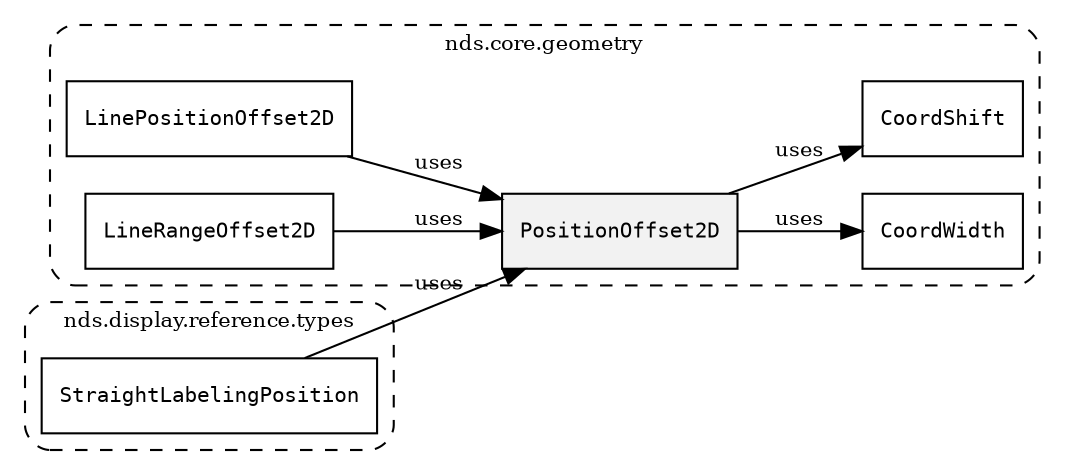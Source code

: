 /**
 * This dot file creates symbol collaboration diagram for PositionOffset2D.
 */
digraph ZSERIO
{
    node [shape=box, fontsize=10];
    rankdir="LR";
    fontsize=10;
    tooltip="PositionOffset2D collaboration diagram";

    subgraph "cluster_nds.core.geometry"
    {
        style="dashed, rounded";
        label="nds.core.geometry";
        tooltip="Package nds.core.geometry";
        href="../../../content/packages/nds.core.geometry.html#Package-nds-core-geometry";
        target="_parent";

        "PositionOffset2D" [style="filled", fillcolor="#0000000D", target="_parent", label=<<font face="monospace"><table align="center" border="0" cellspacing="0" cellpadding="0"><tr><td href="../../../content/packages/nds.core.geometry.html#Structure-PositionOffset2D" title="Structure defined in nds.core.geometry">PositionOffset2D</td></tr></table></font>>];
        "CoordWidth" [target="_parent", label=<<font face="monospace"><table align="center" border="0" cellspacing="0" cellpadding="0"><tr><td href="../../../content/packages/nds.core.geometry.html#Subtype-CoordWidth" title="Subtype defined in nds.core.geometry">CoordWidth</td></tr></table></font>>];
        "CoordShift" [target="_parent", label=<<font face="monospace"><table align="center" border="0" cellspacing="0" cellpadding="0"><tr><td href="../../../content/packages/nds.core.geometry.html#Subtype-CoordShift" title="Subtype defined in nds.core.geometry">CoordShift</td></tr></table></font>>];
        "LinePositionOffset2D" [target="_parent", label=<<font face="monospace"><table align="center" border="0" cellspacing="0" cellpadding="0"><tr><td href="../../../content/packages/nds.core.geometry.html#Structure-LinePositionOffset2D" title="Structure defined in nds.core.geometry">LinePositionOffset2D</td></tr></table></font>>];
        "LineRangeOffset2D" [target="_parent", label=<<font face="monospace"><table align="center" border="0" cellspacing="0" cellpadding="0"><tr><td href="../../../content/packages/nds.core.geometry.html#Structure-LineRangeOffset2D" title="Structure defined in nds.core.geometry">LineRangeOffset2D</td></tr></table></font>>];
    }

    subgraph "cluster_nds.display.reference.types"
    {
        style="dashed, rounded";
        label="nds.display.reference.types";
        tooltip="Package nds.display.reference.types";
        href="../../../content/packages/nds.display.reference.types.html#Package-nds-display-reference-types";
        target="_parent";

        "StraightLabelingPosition" [target="_parent", label=<<font face="monospace"><table align="center" border="0" cellspacing="0" cellpadding="0"><tr><td href="../../../content/packages/nds.display.reference.types.html#Structure-StraightLabelingPosition" title="Structure defined in nds.display.reference.types">StraightLabelingPosition</td></tr></table></font>>];
    }

    "PositionOffset2D" -> "CoordWidth" [label="uses", fontsize=10];
    "PositionOffset2D" -> "CoordShift" [label="uses", fontsize=10];
    "LinePositionOffset2D" -> "PositionOffset2D" [label="uses", fontsize=10];
    "LineRangeOffset2D" -> "PositionOffset2D" [label="uses", fontsize=10];
    "StraightLabelingPosition" -> "PositionOffset2D" [label="uses", fontsize=10];
}
